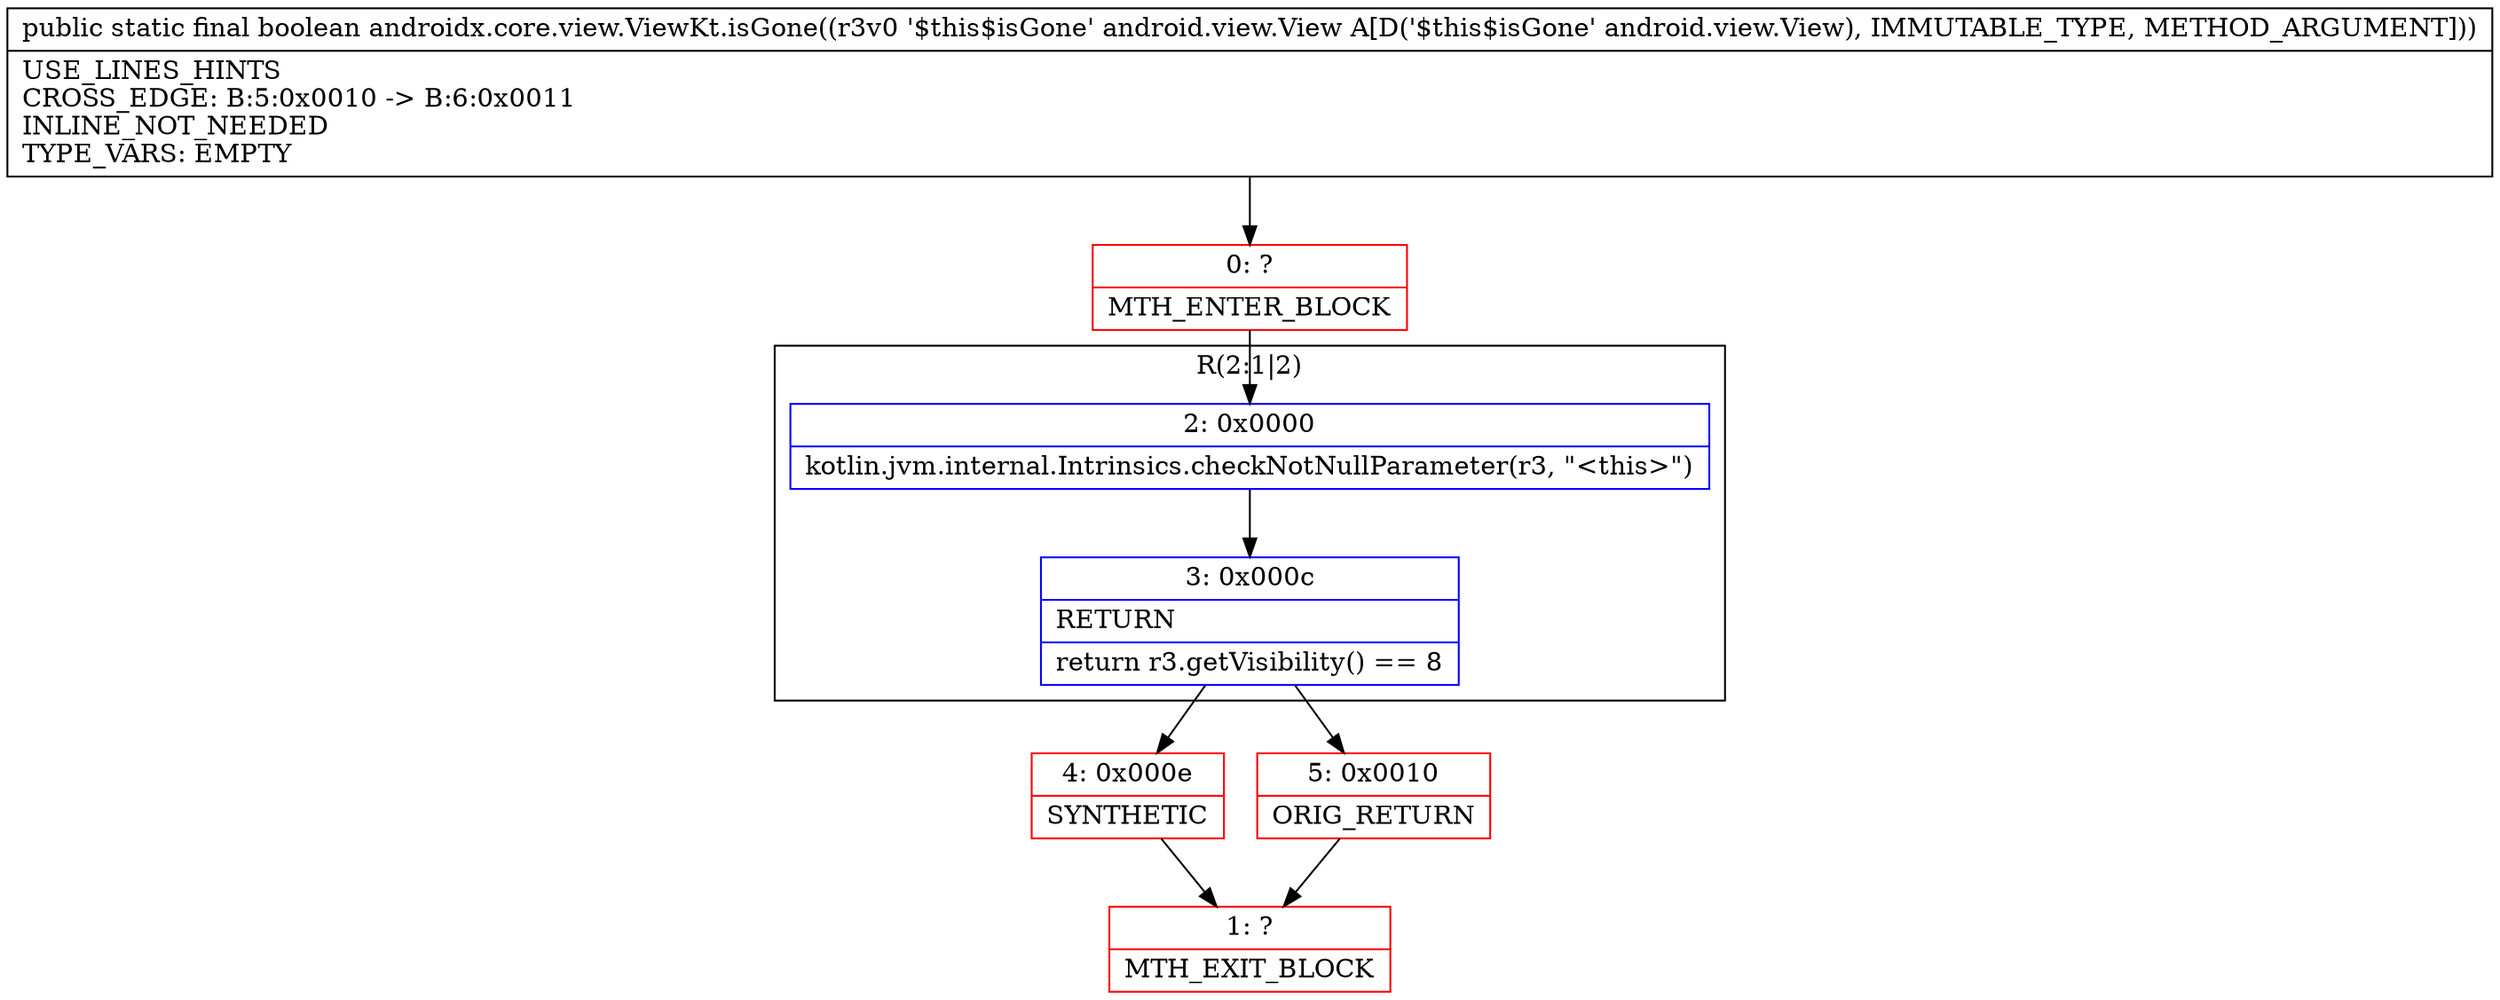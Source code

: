 digraph "CFG forandroidx.core.view.ViewKt.isGone(Landroid\/view\/View;)Z" {
subgraph cluster_Region_764054177 {
label = "R(2:1|2)";
node [shape=record,color=blue];
Node_2 [shape=record,label="{2\:\ 0x0000|kotlin.jvm.internal.Intrinsics.checkNotNullParameter(r3, \"\<this\>\")\l}"];
Node_3 [shape=record,label="{3\:\ 0x000c|RETURN\l|return r3.getVisibility() == 8\l}"];
}
Node_0 [shape=record,color=red,label="{0\:\ ?|MTH_ENTER_BLOCK\l}"];
Node_4 [shape=record,color=red,label="{4\:\ 0x000e|SYNTHETIC\l}"];
Node_1 [shape=record,color=red,label="{1\:\ ?|MTH_EXIT_BLOCK\l}"];
Node_5 [shape=record,color=red,label="{5\:\ 0x0010|ORIG_RETURN\l}"];
MethodNode[shape=record,label="{public static final boolean androidx.core.view.ViewKt.isGone((r3v0 '$this$isGone' android.view.View A[D('$this$isGone' android.view.View), IMMUTABLE_TYPE, METHOD_ARGUMENT]))  | USE_LINES_HINTS\lCROSS_EDGE: B:5:0x0010 \-\> B:6:0x0011\lINLINE_NOT_NEEDED\lTYPE_VARS: EMPTY\l}"];
MethodNode -> Node_0;Node_2 -> Node_3;
Node_3 -> Node_4;
Node_3 -> Node_5;
Node_0 -> Node_2;
Node_4 -> Node_1;
Node_5 -> Node_1;
}

